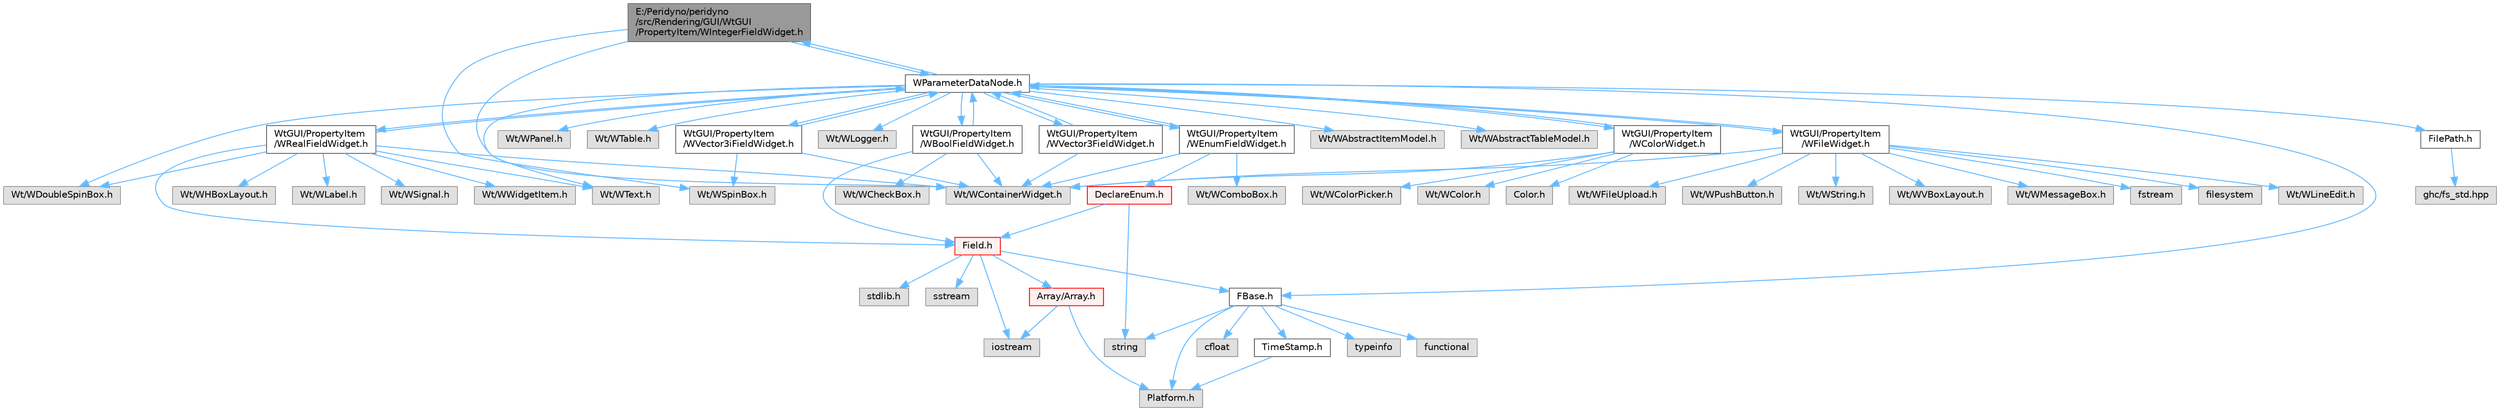 digraph "E:/Peridyno/peridyno/src/Rendering/GUI/WtGUI/PropertyItem/WIntegerFieldWidget.h"
{
 // LATEX_PDF_SIZE
  bgcolor="transparent";
  edge [fontname=Helvetica,fontsize=10,labelfontname=Helvetica,labelfontsize=10];
  node [fontname=Helvetica,fontsize=10,shape=box,height=0.2,width=0.4];
  Node1 [id="Node000001",label="E:/Peridyno/peridyno\l/src/Rendering/GUI/WtGUI\l/PropertyItem/WIntegerFieldWidget.h",height=0.2,width=0.4,color="gray40", fillcolor="grey60", style="filled", fontcolor="black",tooltip=" "];
  Node1 -> Node2 [id="edge1_Node000001_Node000002",color="steelblue1",style="solid",tooltip=" "];
  Node2 [id="Node000002",label="Wt/WContainerWidget.h",height=0.2,width=0.4,color="grey60", fillcolor="#E0E0E0", style="filled",tooltip=" "];
  Node1 -> Node3 [id="edge2_Node000001_Node000003",color="steelblue1",style="solid",tooltip=" "];
  Node3 [id="Node000003",label="Wt/WSpinBox.h",height=0.2,width=0.4,color="grey60", fillcolor="#E0E0E0", style="filled",tooltip=" "];
  Node1 -> Node4 [id="edge3_Node000001_Node000004",color="steelblue1",style="solid",tooltip=" "];
  Node4 [id="Node000004",label="WParameterDataNode.h",height=0.2,width=0.4,color="grey40", fillcolor="white", style="filled",URL="$_w_parameter_data_node_8h.html",tooltip=" "];
  Node4 -> Node5 [id="edge4_Node000004_Node000005",color="steelblue1",style="solid",tooltip=" "];
  Node5 [id="Node000005",label="Wt/WAbstractItemModel.h",height=0.2,width=0.4,color="grey60", fillcolor="#E0E0E0", style="filled",tooltip=" "];
  Node4 -> Node6 [id="edge5_Node000004_Node000006",color="steelblue1",style="solid",tooltip=" "];
  Node6 [id="Node000006",label="Wt/WAbstractTableModel.h",height=0.2,width=0.4,color="grey60", fillcolor="#E0E0E0", style="filled",tooltip=" "];
  Node4 -> Node7 [id="edge6_Node000004_Node000007",color="steelblue1",style="solid",tooltip=" "];
  Node7 [id="Node000007",label="Wt/WText.h",height=0.2,width=0.4,color="grey60", fillcolor="#E0E0E0", style="filled",tooltip=" "];
  Node4 -> Node8 [id="edge7_Node000004_Node000008",color="steelblue1",style="solid",tooltip=" "];
  Node8 [id="Node000008",label="Wt/WPanel.h",height=0.2,width=0.4,color="grey60", fillcolor="#E0E0E0", style="filled",tooltip=" "];
  Node4 -> Node9 [id="edge8_Node000004_Node000009",color="steelblue1",style="solid",tooltip=" "];
  Node9 [id="Node000009",label="Wt/WTable.h",height=0.2,width=0.4,color="grey60", fillcolor="#E0E0E0", style="filled",tooltip=" "];
  Node4 -> Node10 [id="edge9_Node000004_Node000010",color="steelblue1",style="solid",tooltip=" "];
  Node10 [id="Node000010",label="Wt/WDoubleSpinBox.h",height=0.2,width=0.4,color="grey60", fillcolor="#E0E0E0", style="filled",tooltip=" "];
  Node4 -> Node11 [id="edge10_Node000004_Node000011",color="steelblue1",style="solid",tooltip=" "];
  Node11 [id="Node000011",label="Wt/WLogger.h",height=0.2,width=0.4,color="grey60", fillcolor="#E0E0E0", style="filled",tooltip=" "];
  Node4 -> Node12 [id="edge11_Node000004_Node000012",color="steelblue1",style="solid",tooltip=" "];
  Node12 [id="Node000012",label="FBase.h",height=0.2,width=0.4,color="grey40", fillcolor="white", style="filled",URL="$_f_base_8h.html",tooltip=" "];
  Node12 -> Node13 [id="edge12_Node000012_Node000013",color="steelblue1",style="solid",tooltip=" "];
  Node13 [id="Node000013",label="Platform.h",height=0.2,width=0.4,color="grey60", fillcolor="#E0E0E0", style="filled",tooltip=" "];
  Node12 -> Node14 [id="edge13_Node000012_Node000014",color="steelblue1",style="solid",tooltip=" "];
  Node14 [id="Node000014",label="TimeStamp.h",height=0.2,width=0.4,color="grey40", fillcolor="white", style="filled",URL="$_time_stamp_8h.html",tooltip=" "];
  Node14 -> Node13 [id="edge14_Node000014_Node000013",color="steelblue1",style="solid",tooltip=" "];
  Node12 -> Node15 [id="edge15_Node000012_Node000015",color="steelblue1",style="solid",tooltip=" "];
  Node15 [id="Node000015",label="typeinfo",height=0.2,width=0.4,color="grey60", fillcolor="#E0E0E0", style="filled",tooltip=" "];
  Node12 -> Node16 [id="edge16_Node000012_Node000016",color="steelblue1",style="solid",tooltip=" "];
  Node16 [id="Node000016",label="string",height=0.2,width=0.4,color="grey60", fillcolor="#E0E0E0", style="filled",tooltip=" "];
  Node12 -> Node17 [id="edge17_Node000012_Node000017",color="steelblue1",style="solid",tooltip=" "];
  Node17 [id="Node000017",label="functional",height=0.2,width=0.4,color="grey60", fillcolor="#E0E0E0", style="filled",tooltip=" "];
  Node12 -> Node18 [id="edge18_Node000012_Node000018",color="steelblue1",style="solid",tooltip=" "];
  Node18 [id="Node000018",label="cfloat",height=0.2,width=0.4,color="grey60", fillcolor="#E0E0E0", style="filled",tooltip=" "];
  Node4 -> Node19 [id="edge19_Node000004_Node000019",color="steelblue1",style="solid",tooltip=" "];
  Node19 [id="Node000019",label="FilePath.h",height=0.2,width=0.4,color="grey40", fillcolor="white", style="filled",URL="$_file_path_8h.html",tooltip=" "];
  Node19 -> Node20 [id="edge20_Node000019_Node000020",color="steelblue1",style="solid",tooltip=" "];
  Node20 [id="Node000020",label="ghc/fs_std.hpp",height=0.2,width=0.4,color="grey60", fillcolor="#E0E0E0", style="filled",tooltip=" "];
  Node4 -> Node21 [id="edge21_Node000004_Node000021",color="steelblue1",style="solid",tooltip=" "];
  Node21 [id="Node000021",label="WtGUI/PropertyItem\l/WRealFieldWidget.h",height=0.2,width=0.4,color="grey40", fillcolor="white", style="filled",URL="$_w_real_field_widget_8h.html",tooltip=" "];
  Node21 -> Node2 [id="edge22_Node000021_Node000002",color="steelblue1",style="solid",tooltip=" "];
  Node21 -> Node22 [id="edge23_Node000021_Node000022",color="steelblue1",style="solid",tooltip=" "];
  Node22 [id="Node000022",label="Wt/WWidgetItem.h",height=0.2,width=0.4,color="grey60", fillcolor="#E0E0E0", style="filled",tooltip=" "];
  Node21 -> Node23 [id="edge24_Node000021_Node000023",color="steelblue1",style="solid",tooltip=" "];
  Node23 [id="Node000023",label="Wt/WHBoxLayout.h",height=0.2,width=0.4,color="grey60", fillcolor="#E0E0E0", style="filled",tooltip=" "];
  Node21 -> Node24 [id="edge25_Node000021_Node000024",color="steelblue1",style="solid",tooltip=" "];
  Node24 [id="Node000024",label="Wt/WLabel.h",height=0.2,width=0.4,color="grey60", fillcolor="#E0E0E0", style="filled",tooltip=" "];
  Node21 -> Node7 [id="edge26_Node000021_Node000007",color="steelblue1",style="solid",tooltip=" "];
  Node21 -> Node10 [id="edge27_Node000021_Node000010",color="steelblue1",style="solid",tooltip=" "];
  Node21 -> Node25 [id="edge28_Node000021_Node000025",color="steelblue1",style="solid",tooltip=" "];
  Node25 [id="Node000025",label="Wt/WSignal.h",height=0.2,width=0.4,color="grey60", fillcolor="#E0E0E0", style="filled",tooltip=" "];
  Node21 -> Node26 [id="edge29_Node000021_Node000026",color="steelblue1",style="solid",tooltip=" "];
  Node26 [id="Node000026",label="Field.h",height=0.2,width=0.4,color="red", fillcolor="#FFF0F0", style="filled",URL="$_field_8h.html",tooltip=" "];
  Node26 -> Node27 [id="edge30_Node000026_Node000027",color="steelblue1",style="solid",tooltip=" "];
  Node27 [id="Node000027",label="iostream",height=0.2,width=0.4,color="grey60", fillcolor="#E0E0E0", style="filled",tooltip=" "];
  Node26 -> Node28 [id="edge31_Node000026_Node000028",color="steelblue1",style="solid",tooltip=" "];
  Node28 [id="Node000028",label="stdlib.h",height=0.2,width=0.4,color="grey60", fillcolor="#E0E0E0", style="filled",tooltip=" "];
  Node26 -> Node29 [id="edge32_Node000026_Node000029",color="steelblue1",style="solid",tooltip=" "];
  Node29 [id="Node000029",label="sstream",height=0.2,width=0.4,color="grey60", fillcolor="#E0E0E0", style="filled",tooltip=" "];
  Node26 -> Node12 [id="edge33_Node000026_Node000012",color="steelblue1",style="solid",tooltip=" "];
  Node26 -> Node30 [id="edge34_Node000026_Node000030",color="steelblue1",style="solid",tooltip=" "];
  Node30 [id="Node000030",label="Array/Array.h",height=0.2,width=0.4,color="red", fillcolor="#FFF0F0", style="filled",URL="$_array_8h.html",tooltip=" "];
  Node30 -> Node13 [id="edge35_Node000030_Node000013",color="steelblue1",style="solid",tooltip=" "];
  Node30 -> Node27 [id="edge36_Node000030_Node000027",color="steelblue1",style="solid",tooltip=" "];
  Node21 -> Node4 [id="edge37_Node000021_Node000004",color="steelblue1",style="solid",tooltip=" "];
  Node4 -> Node82 [id="edge38_Node000004_Node000082",color="steelblue1",style="solid",tooltip=" "];
  Node82 [id="Node000082",label="WtGUI/PropertyItem\l/WVector3FieldWidget.h",height=0.2,width=0.4,color="grey40", fillcolor="white", style="filled",URL="$_w_vector3_field_widget_8h.html",tooltip=" "];
  Node82 -> Node2 [id="edge39_Node000082_Node000002",color="steelblue1",style="solid",tooltip=" "];
  Node82 -> Node4 [id="edge40_Node000082_Node000004",color="steelblue1",style="solid",tooltip=" "];
  Node4 -> Node83 [id="edge41_Node000004_Node000083",color="steelblue1",style="solid",tooltip=" "];
  Node83 [id="Node000083",label="WtGUI/PropertyItem\l/WVector3iFieldWidget.h",height=0.2,width=0.4,color="grey40", fillcolor="white", style="filled",URL="$_w_vector3i_field_widget_8h.html",tooltip=" "];
  Node83 -> Node2 [id="edge42_Node000083_Node000002",color="steelblue1",style="solid",tooltip=" "];
  Node83 -> Node3 [id="edge43_Node000083_Node000003",color="steelblue1",style="solid",tooltip=" "];
  Node83 -> Node4 [id="edge44_Node000083_Node000004",color="steelblue1",style="solid",tooltip=" "];
  Node4 -> Node84 [id="edge45_Node000004_Node000084",color="steelblue1",style="solid",tooltip=" "];
  Node84 [id="Node000084",label="WtGUI/PropertyItem\l/WBoolFieldWidget.h",height=0.2,width=0.4,color="grey40", fillcolor="white", style="filled",URL="$_w_bool_field_widget_8h.html",tooltip=" "];
  Node84 -> Node2 [id="edge46_Node000084_Node000002",color="steelblue1",style="solid",tooltip=" "];
  Node84 -> Node85 [id="edge47_Node000084_Node000085",color="steelblue1",style="solid",tooltip=" "];
  Node85 [id="Node000085",label="Wt/WCheckBox.h",height=0.2,width=0.4,color="grey60", fillcolor="#E0E0E0", style="filled",tooltip=" "];
  Node84 -> Node26 [id="edge48_Node000084_Node000026",color="steelblue1",style="solid",tooltip=" "];
  Node84 -> Node4 [id="edge49_Node000084_Node000004",color="steelblue1",style="solid",tooltip=" "];
  Node4 -> Node1 [id="edge50_Node000004_Node000001",color="steelblue1",style="solid",tooltip=" "];
  Node4 -> Node86 [id="edge51_Node000004_Node000086",color="steelblue1",style="solid",tooltip=" "];
  Node86 [id="Node000086",label="WtGUI/PropertyItem\l/WColorWidget.h",height=0.2,width=0.4,color="grey40", fillcolor="white", style="filled",URL="$_w_color_widget_8h.html",tooltip=" "];
  Node86 -> Node2 [id="edge52_Node000086_Node000002",color="steelblue1",style="solid",tooltip=" "];
  Node86 -> Node87 [id="edge53_Node000086_Node000087",color="steelblue1",style="solid",tooltip=" "];
  Node87 [id="Node000087",label="Wt/WColorPicker.h",height=0.2,width=0.4,color="grey60", fillcolor="#E0E0E0", style="filled",tooltip=" "];
  Node86 -> Node88 [id="edge54_Node000086_Node000088",color="steelblue1",style="solid",tooltip=" "];
  Node88 [id="Node000088",label="Wt/WColor.h",height=0.2,width=0.4,color="grey60", fillcolor="#E0E0E0", style="filled",tooltip=" "];
  Node86 -> Node4 [id="edge55_Node000086_Node000004",color="steelblue1",style="solid",tooltip=" "];
  Node86 -> Node89 [id="edge56_Node000086_Node000089",color="steelblue1",style="solid",tooltip=" "];
  Node89 [id="Node000089",label="Color.h",height=0.2,width=0.4,color="grey60", fillcolor="#E0E0E0", style="filled",tooltip=" "];
  Node4 -> Node90 [id="edge57_Node000004_Node000090",color="steelblue1",style="solid",tooltip=" "];
  Node90 [id="Node000090",label="WtGUI/PropertyItem\l/WFileWidget.h",height=0.2,width=0.4,color="grey40", fillcolor="white", style="filled",URL="$_w_file_widget_8h.html",tooltip=" "];
  Node90 -> Node2 [id="edge58_Node000090_Node000002",color="steelblue1",style="solid",tooltip=" "];
  Node90 -> Node91 [id="edge59_Node000090_Node000091",color="steelblue1",style="solid",tooltip=" "];
  Node91 [id="Node000091",label="Wt/WLineEdit.h",height=0.2,width=0.4,color="grey60", fillcolor="#E0E0E0", style="filled",tooltip=" "];
  Node90 -> Node92 [id="edge60_Node000090_Node000092",color="steelblue1",style="solid",tooltip=" "];
  Node92 [id="Node000092",label="Wt/WFileUpload.h",height=0.2,width=0.4,color="grey60", fillcolor="#E0E0E0", style="filled",tooltip=" "];
  Node90 -> Node93 [id="edge61_Node000090_Node000093",color="steelblue1",style="solid",tooltip=" "];
  Node93 [id="Node000093",label="Wt/WPushButton.h",height=0.2,width=0.4,color="grey60", fillcolor="#E0E0E0", style="filled",tooltip=" "];
  Node90 -> Node94 [id="edge62_Node000090_Node000094",color="steelblue1",style="solid",tooltip=" "];
  Node94 [id="Node000094",label="Wt/WString.h",height=0.2,width=0.4,color="grey60", fillcolor="#E0E0E0", style="filled",tooltip=" "];
  Node90 -> Node95 [id="edge63_Node000090_Node000095",color="steelblue1",style="solid",tooltip=" "];
  Node95 [id="Node000095",label="Wt/WVBoxLayout.h",height=0.2,width=0.4,color="grey60", fillcolor="#E0E0E0", style="filled",tooltip=" "];
  Node90 -> Node96 [id="edge64_Node000090_Node000096",color="steelblue1",style="solid",tooltip=" "];
  Node96 [id="Node000096",label="Wt/WMessageBox.h",height=0.2,width=0.4,color="grey60", fillcolor="#E0E0E0", style="filled",tooltip=" "];
  Node90 -> Node4 [id="edge65_Node000090_Node000004",color="steelblue1",style="solid",tooltip=" "];
  Node90 -> Node97 [id="edge66_Node000090_Node000097",color="steelblue1",style="solid",tooltip=" "];
  Node97 [id="Node000097",label="fstream",height=0.2,width=0.4,color="grey60", fillcolor="#E0E0E0", style="filled",tooltip=" "];
  Node90 -> Node98 [id="edge67_Node000090_Node000098",color="steelblue1",style="solid",tooltip=" "];
  Node98 [id="Node000098",label="filesystem",height=0.2,width=0.4,color="grey60", fillcolor="#E0E0E0", style="filled",tooltip=" "];
  Node4 -> Node99 [id="edge68_Node000004_Node000099",color="steelblue1",style="solid",tooltip=" "];
  Node99 [id="Node000099",label="WtGUI/PropertyItem\l/WEnumFieldWidget.h",height=0.2,width=0.4,color="grey40", fillcolor="white", style="filled",URL="$_w_enum_field_widget_8h.html",tooltip=" "];
  Node99 -> Node2 [id="edge69_Node000099_Node000002",color="steelblue1",style="solid",tooltip=" "];
  Node99 -> Node100 [id="edge70_Node000099_Node000100",color="steelblue1",style="solid",tooltip=" "];
  Node100 [id="Node000100",label="Wt/WComboBox.h",height=0.2,width=0.4,color="grey60", fillcolor="#E0E0E0", style="filled",tooltip=" "];
  Node99 -> Node4 [id="edge71_Node000099_Node000004",color="steelblue1",style="solid",tooltip=" "];
  Node99 -> Node101 [id="edge72_Node000099_Node000101",color="steelblue1",style="solid",tooltip=" "];
  Node101 [id="Node000101",label="DeclareEnum.h",height=0.2,width=0.4,color="red", fillcolor="#FFF0F0", style="filled",URL="$_declare_enum_8h.html",tooltip=" "];
  Node101 -> Node16 [id="edge73_Node000101_Node000016",color="steelblue1",style="solid",tooltip=" "];
  Node101 -> Node26 [id="edge74_Node000101_Node000026",color="steelblue1",style="solid",tooltip=" "];
}
